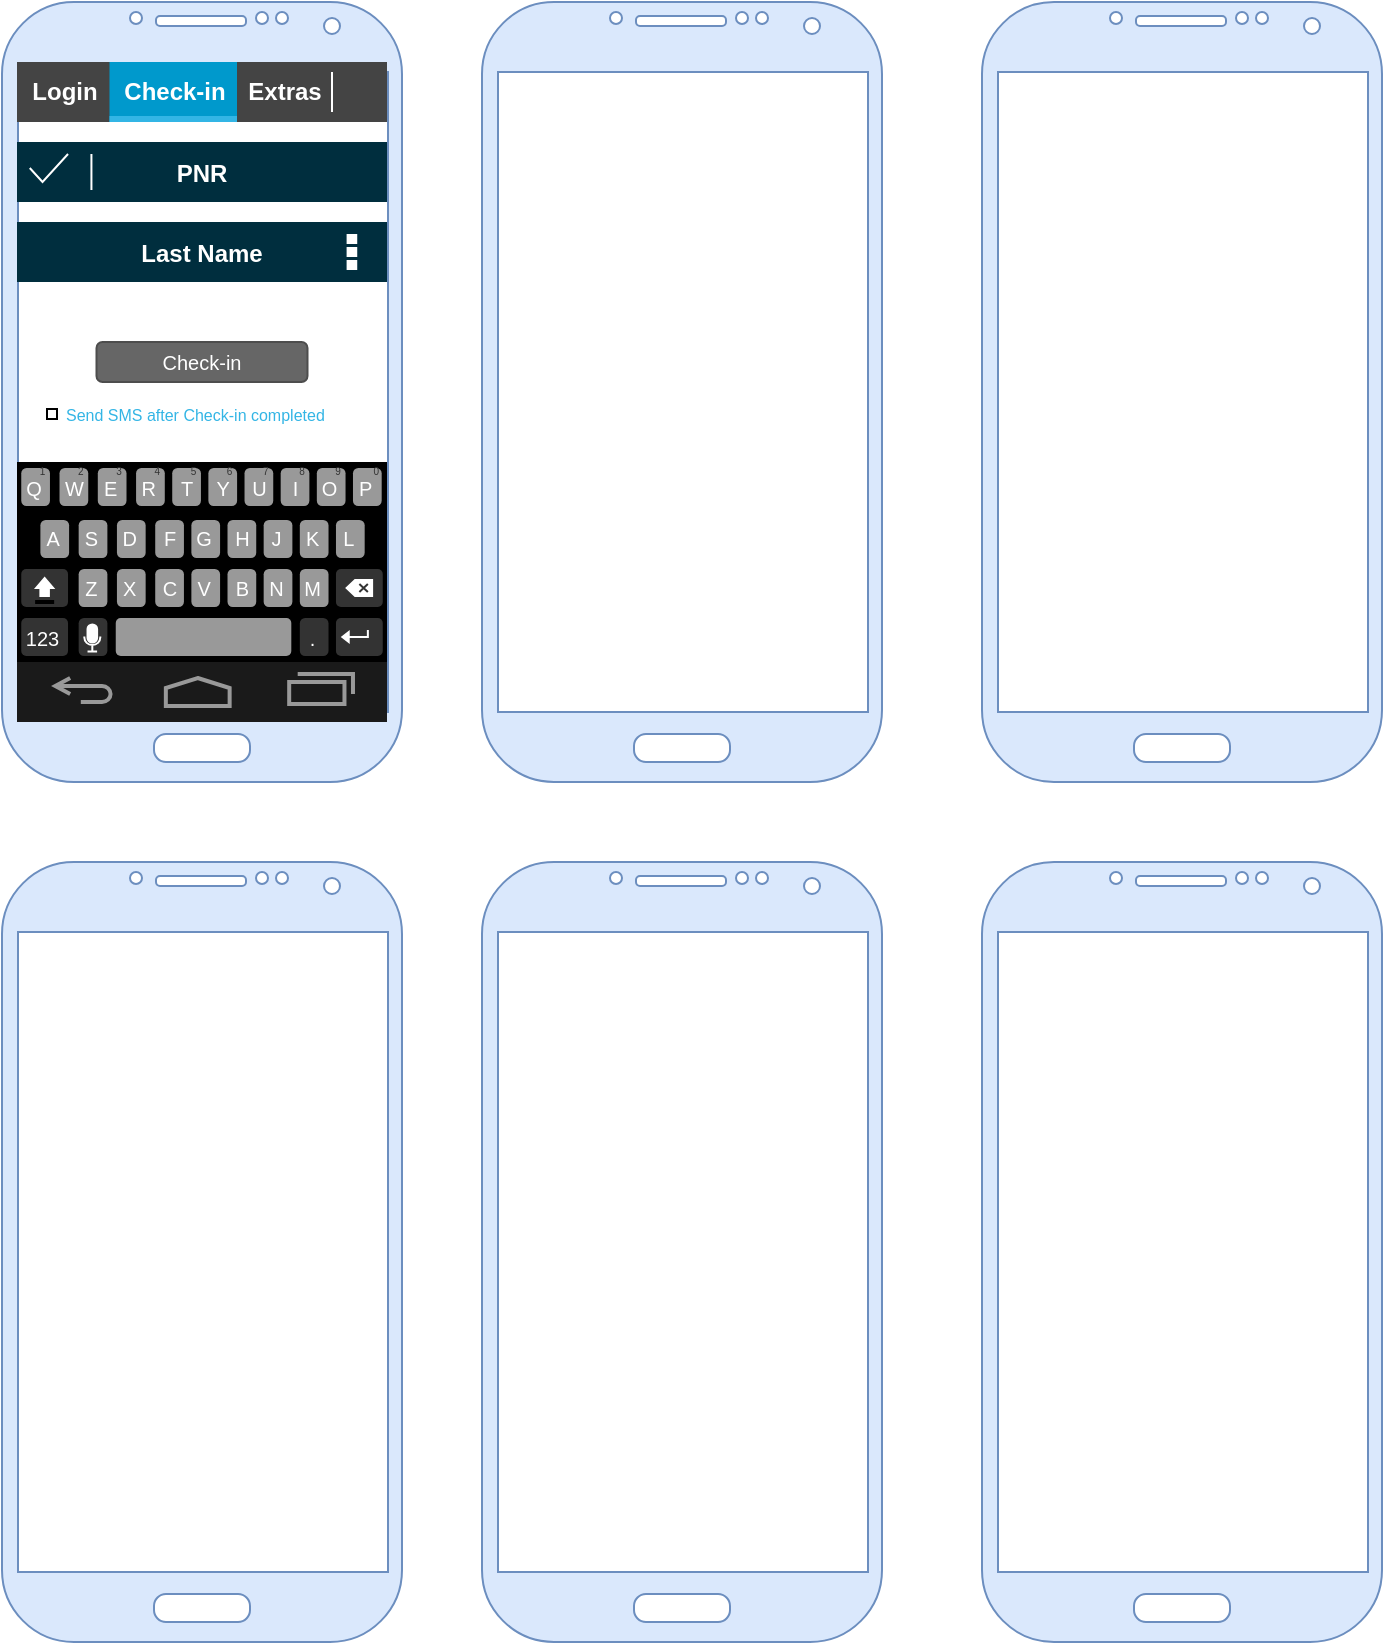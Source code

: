 <mxfile version="14.8.3" type="github" pages="2">
  <diagram id="GiF1lEFgnrvaRP9dCA5b" name="Page-2">
    <mxGraphModel dx="1729" dy="1689" grid="1" gridSize="10" guides="1" tooltips="1" connect="1" arrows="1" fold="1" page="1" pageScale="1" pageWidth="850" pageHeight="1100" math="0" shadow="0">
      <root>
        <mxCell id="lnj-oos2uStIl5TmH7iL-0" />
        <mxCell id="lnj-oos2uStIl5TmH7iL-1" parent="lnj-oos2uStIl5TmH7iL-0" />
        <mxCell id="lnj-oos2uStIl5TmH7iL-3" value="" style="verticalLabelPosition=bottom;verticalAlign=top;html=1;shadow=0;dashed=0;strokeWidth=1;shape=mxgraph.android.phone2;strokeColor=#6c8ebf;fillColor=#dae8fc;" parent="lnj-oos2uStIl5TmH7iL-1" vertex="1">
          <mxGeometry x="-800" y="-1070" width="200" height="390" as="geometry" />
        </mxCell>
        <mxCell id="lnj-oos2uStIl5TmH7iL-4" value="" style="verticalLabelPosition=bottom;verticalAlign=top;html=1;shadow=0;dashed=0;strokeWidth=1;shape=mxgraph.android.phone2;strokeColor=#6c8ebf;fillColor=#dae8fc;" parent="lnj-oos2uStIl5TmH7iL-1" vertex="1">
          <mxGeometry x="-560" y="-1070" width="200" height="390" as="geometry" />
        </mxCell>
        <mxCell id="lnj-oos2uStIl5TmH7iL-5" value="" style="verticalLabelPosition=bottom;verticalAlign=top;html=1;shadow=0;dashed=0;strokeWidth=1;shape=mxgraph.android.phone2;strokeColor=#6c8ebf;fillColor=#dae8fc;" parent="lnj-oos2uStIl5TmH7iL-1" vertex="1">
          <mxGeometry x="-800" y="-640" width="200" height="390" as="geometry" />
        </mxCell>
        <mxCell id="lnj-oos2uStIl5TmH7iL-6" value="" style="verticalLabelPosition=bottom;verticalAlign=top;html=1;shadow=0;dashed=0;strokeWidth=1;shape=mxgraph.android.phone2;strokeColor=#6c8ebf;fillColor=#dae8fc;" parent="lnj-oos2uStIl5TmH7iL-1" vertex="1">
          <mxGeometry x="-560" y="-640" width="200" height="390" as="geometry" />
        </mxCell>
        <mxCell id="lnj-oos2uStIl5TmH7iL-7" value="" style="verticalLabelPosition=bottom;verticalAlign=top;html=1;shadow=0;dashed=0;strokeWidth=1;shape=mxgraph.android.phone2;strokeColor=#6c8ebf;fillColor=#dae8fc;" parent="lnj-oos2uStIl5TmH7iL-1" vertex="1">
          <mxGeometry x="-310" y="-1070" width="200" height="390" as="geometry" />
        </mxCell>
        <mxCell id="lnj-oos2uStIl5TmH7iL-8" value="" style="verticalLabelPosition=bottom;verticalAlign=top;html=1;shadow=0;dashed=0;strokeWidth=1;shape=mxgraph.android.phone2;strokeColor=#6c8ebf;fillColor=#dae8fc;" parent="lnj-oos2uStIl5TmH7iL-1" vertex="1">
          <mxGeometry x="-310" y="-640" width="200" height="390" as="geometry" />
        </mxCell>
        <mxCell id="Ntbc2ch3VnPoXwqwGhgo-2" value="" style="verticalLabelPosition=bottom;verticalAlign=top;html=1;shadow=0;dashed=0;strokeWidth=2;shape=mxgraph.android.navigation_bar_1;fillColor=#1A1A1A;strokeColor=#999999;" vertex="1" parent="lnj-oos2uStIl5TmH7iL-1">
          <mxGeometry x="-792.5" y="-740" width="185" height="30" as="geometry" />
        </mxCell>
        <mxCell id="Ntbc2ch3VnPoXwqwGhgo-3" value="" style="strokeWidth=1;html=1;shadow=0;dashed=0;shape=mxgraph.android.contextual_split_action_bar;fillColor=#002E3E;fontColor=#FFFFFF;" vertex="1" parent="lnj-oos2uStIl5TmH7iL-1">
          <mxGeometry x="-792.5" y="-1000" width="185" height="70" as="geometry" />
        </mxCell>
        <mxCell id="Ntbc2ch3VnPoXwqwGhgo-4" value="PNR" style="shape=transparent;fontStyle=1;fontColor=#ffffff;" vertex="1" parent="Ntbc2ch3VnPoXwqwGhgo-3">
          <mxGeometry width="185" height="30" as="geometry" />
        </mxCell>
        <mxCell id="Ntbc2ch3VnPoXwqwGhgo-5" value="Last Name" style="shape=transparent;fontStyle=1;fontColor=#ffffff;" vertex="1" parent="Ntbc2ch3VnPoXwqwGhgo-3">
          <mxGeometry y="40" width="185" height="30" as="geometry" />
        </mxCell>
        <mxCell id="Ntbc2ch3VnPoXwqwGhgo-11" value="" style="verticalLabelPosition=bottom;verticalAlign=top;html=1;shadow=0;dashed=0;strokeWidth=1;shape=mxgraph.android.keyboard;" vertex="1" parent="lnj-oos2uStIl5TmH7iL-1">
          <mxGeometry x="-792.5" y="-840" width="185" height="100" as="geometry" />
        </mxCell>
        <mxCell id="Ntbc2ch3VnPoXwqwGhgo-13" value="" style="strokeWidth=1;html=1;shadow=0;dashed=0;shape=mxgraph.android.rrect;rSize=0;fillColor=#444444;strokeColor=none;" vertex="1" parent="lnj-oos2uStIl5TmH7iL-1">
          <mxGeometry x="-792.5" y="-1040" width="185" height="30" as="geometry" />
        </mxCell>
        <mxCell id="Ntbc2ch3VnPoXwqwGhgo-14" value="Login" style="strokeWidth=1;html=1;shadow=0;dashed=0;shape=mxgraph.android.anchor;fontStyle=1;fontColor=#ffffff;" vertex="1" parent="Ntbc2ch3VnPoXwqwGhgo-13">
          <mxGeometry width="46.25" height="30" as="geometry" />
        </mxCell>
        <mxCell id="Ntbc2ch3VnPoXwqwGhgo-15" value="Check-in" style="strokeWidth=1;html=1;shadow=0;dashed=0;shape=mxgraph.android.rrect;rSize=0;fontStyle=1;fillColor=#0099cc;strokeColor=none;fontColor=#ffffff;" vertex="1" parent="Ntbc2ch3VnPoXwqwGhgo-13">
          <mxGeometry x="46.25" width="63.75" height="30" as="geometry" />
        </mxCell>
        <mxCell id="Ntbc2ch3VnPoXwqwGhgo-16" value="" style="strokeWidth=1;html=1;shadow=0;dashed=0;shape=mxgraph.android.rrect;rSize=0;fillColor=#33b5e5;strokeColor=none;" vertex="1" parent="Ntbc2ch3VnPoXwqwGhgo-15">
          <mxGeometry y="27" width="63.75" height="3" as="geometry" />
        </mxCell>
        <mxCell id="Ntbc2ch3VnPoXwqwGhgo-17" value="Extras" style="strokeWidth=1;html=1;shadow=0;dashed=0;shape=mxgraph.android.anchor;fontStyle=1;fontColor=#ffffff;" vertex="1" parent="Ntbc2ch3VnPoXwqwGhgo-13">
          <mxGeometry x="106.25" width="53.75" height="30" as="geometry" />
        </mxCell>
        <mxCell id="Ntbc2ch3VnPoXwqwGhgo-18" value="" style="strokeWidth=1;html=1;shadow=0;dashed=0;shape=mxgraph.android.anchor;fontStyle=1;fontColor=#ffffff;" vertex="1" parent="Ntbc2ch3VnPoXwqwGhgo-13">
          <mxGeometry x="138.75" width="46.25" height="30" as="geometry" />
        </mxCell>
        <mxCell id="Ntbc2ch3VnPoXwqwGhgo-19" value="" style="shape=line;strokeColor=#ffffff;direction=south;" vertex="1" parent="Ntbc2ch3VnPoXwqwGhgo-13">
          <mxGeometry x="152.5" y="5" width="10" height="20" as="geometry" />
        </mxCell>
        <mxCell id="Ntbc2ch3VnPoXwqwGhgo-21" value="Check-in" style="rounded=1;html=1;shadow=0;dashed=0;whiteSpace=wrap;fontSize=10;fillColor=#666666;align=center;strokeColor=#4D4D4D;fontColor=#ffffff;" vertex="1" parent="lnj-oos2uStIl5TmH7iL-1">
          <mxGeometry x="-752.75" y="-900" width="105.5" height="20" as="geometry" />
        </mxCell>
        <mxCell id="Ntbc2ch3VnPoXwqwGhgo-24" value="Send SMS after Check-in completed" style="strokeColor=inherit;fillColor=inherit;gradientColor=inherit;shape=transparent;align=left;spacingLeft=10;fontSize=8;fontColor=#33b5e5;" vertex="1" parent="lnj-oos2uStIl5TmH7iL-1">
          <mxGeometry x="-780" y="-870" width="165" height="12.5" as="geometry" />
        </mxCell>
        <mxCell id="Ntbc2ch3VnPoXwqwGhgo-25" value="" style="strokeColor=inherit;fillColor=inherit;gradientColor=inherit;shape=transparent;" vertex="1" parent="Ntbc2ch3VnPoXwqwGhgo-24">
          <mxGeometry y="6" as="geometry" />
        </mxCell>
        <mxCell id="Ntbc2ch3VnPoXwqwGhgo-26" value="" style="strokeColor=inherit;fillColor=inherit;gradientColor=inherit;strokeWidth=1;html=1;shadow=0;dashed=0;shape=mxgraph.android.rrect;rSize=0;resizable=0;" vertex="1" parent="Ntbc2ch3VnPoXwqwGhgo-25">
          <mxGeometry x="2.5" y="-2.5" width="5" height="5" as="geometry" />
        </mxCell>
      </root>
    </mxGraphModel>
  </diagram>
  <diagram name="Page-1" id="c9db0220-8083-56f3-ca83-edcdcd058819">
    <mxGraphModel dx="2930" dy="3716.5" grid="1" gridSize="10" guides="1" tooltips="1" connect="1" arrows="1" fold="1" page="1" pageScale="1.5" pageWidth="826" pageHeight="1169" background="none" math="0" shadow="0">
      <root>
        <mxCell id="0" style=";html=1;" />
        <mxCell id="1" style=";html=1;" parent="0" />
        <mxCell id="3d76a8aef4d5c911-1" value="" style="html=1;shadow=0;dashed=0;shape=mxgraph.bootstrap.rect;fillColor=#222222;strokeColor=none;whiteSpace=wrap;rounded=0;fontSize=12;fontColor=#000000;align=center;" parent="1" vertex="1">
          <mxGeometry x="40" y="70" width="1150" height="40" as="geometry" />
        </mxCell>
        <mxCell id="3d76a8aef4d5c911-2" value="Company" style="html=1;shadow=0;dashed=0;fillColor=none;strokeColor=none;shape=mxgraph.bootstrap.rect;fontColor=#999999;fontSize=14;whiteSpace=wrap;" parent="3d76a8aef4d5c911-1" vertex="1">
          <mxGeometry width="115" height="40" as="geometry" />
        </mxCell>
        <mxCell id="3d76a8aef4d5c911-3" value="People" style="html=1;shadow=0;dashed=0;shape=mxgraph.bootstrap.rect;fillColor=#000000;strokeColor=none;fontColor=#ffffff;spacingRight=30;whiteSpace=wrap;" parent="3d76a8aef4d5c911-1" vertex="1">
          <mxGeometry x="115" width="129.375" height="40" as="geometry" />
        </mxCell>
        <mxCell id="3d76a8aef4d5c911-4" value="84" style="html=1;shadow=0;dashed=0;shape=mxgraph.bootstrap.rrect;rSize=8;fillColor=#ff0000;strokeColor=none;fontColor=#ffffff;whiteSpace=wrap;" parent="3d76a8aef4d5c911-3" vertex="1">
          <mxGeometry x="1" y="0.5" width="25" height="16" relative="1" as="geometry">
            <mxPoint x="-30" y="-8" as="offset" />
          </mxGeometry>
        </mxCell>
        <mxCell id="3d76a8aef4d5c911-5" value="Violations" style="html=1;shadow=0;dashed=0;fillColor=none;strokeColor=none;shape=mxgraph.bootstrap.rect;fontColor=#999999;spacingRight=30;whiteSpace=wrap;" parent="3d76a8aef4d5c911-1" vertex="1">
          <mxGeometry x="244.375" width="158.125" height="40" as="geometry" />
        </mxCell>
        <mxCell id="3d76a8aef4d5c911-6" value="42" style="html=1;shadow=0;dashed=0;shape=mxgraph.bootstrap.rrect;rSize=8;fillColor=#ff0000;strokeColor=none;fontColor=#ffffff;whiteSpace=wrap;" parent="3d76a8aef4d5c911-5" vertex="1">
          <mxGeometry x="1" y="0.5" width="25" height="16" relative="1" as="geometry">
            <mxPoint x="-30" y="-8" as="offset" />
          </mxGeometry>
        </mxCell>
        <mxCell id="3d76a8aef4d5c911-7" value="Statistics" style="html=1;shadow=0;dashed=0;fillColor=none;strokeColor=none;shape=mxgraph.bootstrap.rect;fontColor=#999999;whiteSpace=wrap;" parent="3d76a8aef4d5c911-1" vertex="1">
          <mxGeometry x="402.5" width="115" height="40" as="geometry" />
        </mxCell>
        <mxCell id="3d76a8aef4d5c911-8" value="Settings" style="html=1;shadow=0;dashed=0;fillColor=none;strokeColor=none;shape=mxgraph.bootstrap.rect;fontColor=#999999;whiteSpace=wrap;" parent="3d76a8aef4d5c911-1" vertex="1">
          <mxGeometry x="517.5" width="100.625" height="40" as="geometry" />
        </mxCell>
        <mxCell id="3d76a8aef4d5c911-9" value="Profile" style="html=1;shadow=0;dashed=0;fillColor=none;strokeColor=none;shape=mxgraph.bootstrap.rect;fontColor=#999999;whiteSpace=wrap;" parent="3d76a8aef4d5c911-1" vertex="1">
          <mxGeometry x="948.75" width="100.625" height="40" as="geometry" />
        </mxCell>
        <mxCell id="3d76a8aef4d5c911-10" value="Log Out" style="html=1;shadow=0;dashed=0;fillColor=none;strokeColor=none;shape=mxgraph.bootstrap.rect;fontColor=#999999;whiteSpace=wrap;" parent="3d76a8aef4d5c911-1" vertex="1">
          <mxGeometry x="1049.375" width="100.625" height="40" as="geometry" />
        </mxCell>
        <mxCell id="3d76a8aef4d5c911-11" value="" style="html=1;shadow=0;dashed=0;shape=mxgraph.bootstrap.rrect;rSize=5;strokeColor=#dddddd;rounded=0;fontSize=12;align=center;" parent="1" vertex="1">
          <mxGeometry x="860" y="150" width="330" height="400" as="geometry" />
        </mxCell>
        <mxCell id="3d76a8aef4d5c911-12" value="320x200" style="shape=rect;fontSize=24;fillColor=#f0f0f0;strokeColor=none;fontColor=#999999;whiteSpace=wrap;" parent="3d76a8aef4d5c911-11" vertex="1">
          <mxGeometry x="5" y="5" width="320" height="200" as="geometry" />
        </mxCell>
        <mxCell id="3d76a8aef4d5c911-13" value="Thumbnail label" style="html=1;shadow=0;dashed=0;shape=mxgraph.bootstrap.anchor;fontSize=26;align=left;whiteSpace=wrap;" parent="3d76a8aef4d5c911-11" vertex="1">
          <mxGeometry x="15" y="220" width="300" height="40" as="geometry" />
        </mxCell>
        <mxCell id="3d76a8aef4d5c911-14" value="Cras justo odio, dapibus ac facilisis in, egestas eget quam. Donec id elit non mi porta gravida at eget metus. Nullam id dolor id nibh ultricies vehicula ut id elit." style="html=1;shadow=0;dashed=0;shape=mxgraph.bootstrap.anchor;strokeColor=#dddddd;whiteSpace=wrap;align=left;verticalAlign=top;fontSize=14;whiteSpace=wrap;" parent="3d76a8aef4d5c911-11" vertex="1">
          <mxGeometry x="15" y="260" width="300" height="80" as="geometry" />
        </mxCell>
        <mxCell id="3d76a8aef4d5c911-15" value="Button" style="html=1;shadow=0;dashed=0;shape=mxgraph.bootstrap.rrect;rSize=5;fontSize=16;fillColor=#3D8BCD;strokeColor=none;fontColor=#ffffff;whiteSpace=wrap;" parent="3d76a8aef4d5c911-11" vertex="1">
          <mxGeometry y="1" width="80" height="40" relative="1" as="geometry">
            <mxPoint x="15" y="-60" as="offset" />
          </mxGeometry>
        </mxCell>
        <mxCell id="3d76a8aef4d5c911-16" value="Button" style="html=1;shadow=0;dashed=0;shape=mxgraph.bootstrap.rrect;rSize=5;fontSize=16;strokeColor=#dddddd;whiteSpace=wrap;" parent="3d76a8aef4d5c911-11" vertex="1">
          <mxGeometry y="1" width="80" height="40" relative="1" as="geometry">
            <mxPoint x="100" y="-60" as="offset" />
          </mxGeometry>
        </mxCell>
        <mxCell id="3d76a8aef4d5c911-17" value="Template name" style="html=1;shadow=0;dashed=0;shape=mxgraph.bootstrap.rect;strokeColor=none;fillColor=none;fontColor=#999999;align=left;spacingLeft=5;whiteSpace=wrap;rounded=0;" parent="1" vertex="1">
          <mxGeometry x="40" y="130" width="200" height="20" as="geometry" />
        </mxCell>
        <mxCell id="3d76a8aef4d5c911-18" value="Uncompleted Profile" style="html=1;shadow=0;dashed=0;shape=mxgraph.bootstrap.rrect;rSize=5;strokeColor=#dddddd;;align=left;spacingLeft=10;fontSize=16;whiteSpace=wrap;rounded=0;" parent="1" vertex="1">
          <mxGeometry x="40" y="150" width="800" height="40" as="geometry" />
        </mxCell>
        <mxCell id="3d76a8aef4d5c911-19" value="Subject" style="html=1;shadow=0;dashed=0;shape=mxgraph.bootstrap.rect;strokeColor=none;fillColor=none;fontColor=#999999;align=left;spacingLeft=5;whiteSpace=wrap;rounded=0;" parent="1" vertex="1">
          <mxGeometry x="40" y="210" width="200" height="20" as="geometry" />
        </mxCell>
        <mxCell id="3d76a8aef4d5c911-20" value="Hello, %USER_FULL_NAME%" style="html=1;shadow=0;dashed=0;shape=mxgraph.bootstrap.rrect;rSize=5;strokeColor=#dddddd;align=left;spacingLeft=10;fontSize=16;whiteSpace=wrap;rounded=0;" parent="1" vertex="1">
          <mxGeometry x="40" y="230" width="800" height="40" as="geometry" />
        </mxCell>
        <mxCell id="3d76a8aef4d5c911-21" value="Insert System Variable" style="html=1;shadow=0;dashed=0;shape=mxgraph.bootstrap.rect;strokeColor=none;fillColor=none;align=right;fontSize=10;whiteSpace=wrap;rounded=0;" parent="1" vertex="1">
          <mxGeometry x="690" y="210" width="120" height="20" as="geometry" />
        </mxCell>
        <mxCell id="3d76a8aef4d5c911-22" value="" style="shape=triangle;strokeColor=none;fillColor=#000000;direction=south;rounded=0;shadow=1;fontSize=12;fontColor=#000000;align=center;html=1;" parent="1" vertex="1">
          <mxGeometry x="812" y="217" width="8" height="4" as="geometry" />
        </mxCell>
        <mxCell id="3d76a8aef4d5c911-23" value="Message" style="html=1;shadow=0;dashed=0;shape=mxgraph.bootstrap.rect;strokeColor=none;fillColor=none;fontColor=#999999;align=left;spacingLeft=5;whiteSpace=wrap;rounded=0;" parent="1" vertex="1">
          <mxGeometry x="40" y="290" width="200" height="20" as="geometry" />
        </mxCell>
        <mxCell id="3d76a8aef4d5c911-24" value="Hello %USER_FULL_NAME%!&#xa;&#xa;At vero eos et accusamus et iusto odio dignissimos ducimus, qui blanditiis praesentium voluptatum deleniti atque corrupti, quosdolores et quas molestias excepturi sint, obcaecati cupiditate non provident, similique sunt in culpa, qui officia deserunt mollitiaanimi, id est laborum et dolorum fuga. Et harum quidem rerum facilis est et expedita distinctio. Nam libero tempore, cum solutanobis est eligendi optio, cumque nihil impedit, quo minus id, quod maxime placeat, facere possimus, omnis voluptas assumendaest, omnis dolor repellendus." style="html=1;shadow=0;dashed=0;shape=mxgraph.bootstrap.rrect;rSize=5;fontSize=12;strokeColor=#dddddd;align=left;spacing=10;verticalAlign=top;whiteSpace=wrap;rounded=0;" parent="1" vertex="1">
          <mxGeometry x="40" y="310" width="800" height="240" as="geometry" />
        </mxCell>
        <mxCell id="3d76a8aef4d5c911-25" value="Insert System Variable" style="html=1;shadow=0;dashed=0;shape=mxgraph.bootstrap.rect;strokeColor=none;fillColor=none;align=right;fontSize=10;whiteSpace=wrap;rounded=0;" parent="1" vertex="1">
          <mxGeometry x="690" y="290" width="120" height="20" as="geometry" />
        </mxCell>
        <mxCell id="3d76a8aef4d5c911-26" value="" style="shape=triangle;strokeColor=none;fillColor=#000000;direction=south;rounded=0;shadow=1;fontSize=12;fontColor=#000000;align=center;html=1;" parent="1" vertex="1">
          <mxGeometry x="812" y="297" width="8" height="4" as="geometry" />
        </mxCell>
        <mxCell id="3d76a8aef4d5c911-27" value="%USER_FULL_NAME%&#xa;%USER_EMAIL%&#xa;%USER_PROFILE_COMPLETENESS%&#xa;%USER_NUM_SUCCESS_TRADES%&#xa;%USER_FULL_NAME%&#xa;%USER_EMAIL%&#xa;%USER_PROFILE_COMPLETENESS%&#xa;%USER_NUM_SUCCESS_SELLS%" style="html=1;shadow=0;dashed=0;shape=mxgraph.bootstrap.rrect;fontSize=12;rSize=2;strokeColor=#dddddd;align=left;verticalAlign=top;spacing=10;shadow=1;whiteSpace=wrap;rounded=0;" parent="1" vertex="1">
          <mxGeometry x="590" y="305" width="240" height="140" as="geometry" />
        </mxCell>
        <mxCell id="3d76a8aef4d5c911-28" value="Message Type" style="html=1;shadow=0;dashed=0;shape=mxgraph.bootstrap.rect;strokeColor=none;fillColor=none;fontColor=#999999;align=left;spacingLeft=5;whiteSpace=wrap;rounded=0;" parent="1" vertex="1">
          <mxGeometry x="40" y="570" width="200" height="20" as="geometry" />
        </mxCell>
        <mxCell id="3d76a8aef4d5c911-29" value="Email + Push" style="html=1;shadow=0;dashed=0;shape=mxgraph.bootstrap.rrect;rSize=5;strokeColor=#dddddd;align=left;spacingLeft=10;fontSize=16;whiteSpace=wrap;rounded=0;" parent="1" vertex="1">
          <mxGeometry x="40" y="590" width="390" height="40" as="geometry" />
        </mxCell>
        <mxCell id="3d76a8aef4d5c911-30" value="" style="shape=triangle;strokeColor=none;fillColor=#000000;direction=south;rounded=0;shadow=1;fontSize=12;fontColor=#000000;align=center;html=1;" parent="1" vertex="1">
          <mxGeometry x="410" y="607" width="10" height="5" as="geometry" />
        </mxCell>
        <mxCell id="3d76a8aef4d5c911-31" value="Tap target" style="html=1;shadow=0;dashed=0;shape=mxgraph.bootstrap.rect;strokeColor=none;fillColor=none;fontColor=#999999;align=left;spacingLeft=5;whiteSpace=wrap;rounded=0;" parent="1" vertex="1">
          <mxGeometry x="450" y="570" width="200" height="20" as="geometry" />
        </mxCell>
        <mxCell id="3d76a8aef4d5c911-32" value="Profile Screen" style="html=1;shadow=0;dashed=0;shape=mxgraph.bootstrap.rrect;rSize=5;strokeColor=#dddddd;align=left;spacingLeft=10;fontSize=16;whiteSpace=wrap;rounded=0;" parent="1" vertex="1">
          <mxGeometry x="450" y="590" width="390" height="40" as="geometry" />
        </mxCell>
        <mxCell id="3d76a8aef4d5c911-33" value="" style="shape=triangle;strokeColor=none;fillColor=#000000;direction=south;rounded=0;shadow=1;fontSize=12;fontColor=#000000;align=center;html=1;" parent="1" vertex="1">
          <mxGeometry x="820" y="607" width="10" height="5" as="geometry" />
        </mxCell>
        <mxCell id="3d76a8aef4d5c911-34" value="Send to Group" style="html=1;shadow=0;dashed=0;shape=mxgraph.bootstrap.rect;strokeColor=none;fillColor=none;fontColor=#999999;align=left;spacingLeft=5;whiteSpace=wrap;rounded=0;" parent="1" vertex="1">
          <mxGeometry x="40" y="650" width="200" height="20" as="geometry" />
        </mxCell>
        <mxCell id="3d76a8aef4d5c911-35" value="Top Management" style="html=1;shadow=0;dashed=0;shape=mxgraph.bootstrap.checkbox;fontSize=12;strokeColor=#999999;align=left;labelPosition=right;spacingLeft=5;rounded=0;" parent="1" vertex="1">
          <mxGeometry x="50" y="673" width="14" height="14" as="geometry" />
        </mxCell>
        <mxCell id="3d76a8aef4d5c911-36" value="Marketing Department" style="html=1;shadow=0;dashed=0;shape=mxgraph.bootstrap.rrect;fontSize=12;rSize=3;strokeColor=#999999;align=left;labelPosition=right;spacingLeft=5;rounded=0;" parent="1" vertex="1">
          <mxGeometry x="50" y="693" width="14" height="14" as="geometry" />
        </mxCell>
        <mxCell id="3d76a8aef4d5c911-37" value="Design Department" style="html=1;shadow=0;dashed=0;shape=mxgraph.bootstrap.checkbox;fontSize=12;strokeColor=#999999;align=left;labelPosition=right;spacingLeft=5;rounded=0;" parent="1" vertex="1">
          <mxGeometry x="50" y="713" width="14" height="14" as="geometry" />
        </mxCell>
        <mxCell id="3d76a8aef4d5c911-38" value="Financial Department" style="html=1;shadow=0;dashed=0;shape=mxgraph.bootstrap.rrect;fontSize=12;rSize=3;strokeColor=#999999;align=left;labelPosition=right;spacingLeft=5;rounded=0;" parent="1" vertex="1">
          <mxGeometry x="50" y="733" width="14" height="14" as="geometry" />
        </mxCell>
        <mxCell id="3d76a8aef4d5c911-39" value="Supply Department" style="html=1;shadow=0;dashed=0;shape=mxgraph.bootstrap.rrect;fontSize=12;rSize=3;strokeColor=#999999;align=left;labelPosition=right;spacingLeft=5;rounded=0;" parent="1" vertex="1">
          <mxGeometry x="50" y="753" width="14" height="14" as="geometry" />
        </mxCell>
        <mxCell id="3d76a8aef4d5c911-40" value="Set Type" style="html=1;shadow=0;dashed=0;shape=mxgraph.bootstrap.rect;strokeColor=none;fillColor=none;fontColor=#999999;align=left;spacingLeft=5;whiteSpace=wrap;rounded=0;" parent="1" vertex="1">
          <mxGeometry x="450" y="650" width="200" height="20" as="geometry" />
        </mxCell>
        <mxCell id="3d76a8aef4d5c911-41" value="" style="shape=ellipse;dashed=0;strokeColor=#999999;fillColor=#ffffff;html=1;rounded=0;shadow=1;fontSize=12;fontColor=#000000;align=center;" parent="1" vertex="1">
          <mxGeometry x="460" y="673" width="14" height="14" as="geometry" />
        </mxCell>
        <mxCell id="3d76a8aef4d5c911-42" value="News" style="html=1;shadow=0;dashed=0;shape=mxgraph.bootstrap.rrect;align=center;rSize=3;strokeColor=none;fillColor=#58B957;fontColor=#ffffff;fontStyle=1;fontSize=10;whiteSpace=wrap;rounded=0;" parent="1" vertex="1">
          <mxGeometry x="480" y="673" width="40" height="14" as="geometry" />
        </mxCell>
        <mxCell id="3d76a8aef4d5c911-43" value="" style="html=1;shadow=0;dashed=0;shape=mxgraph.bootstrap.radioButton;strokeColor=#999999;fillColor=#ffffff;rounded=0;fontSize=12;fontColor=#000000;align=center;" parent="1" vertex="1">
          <mxGeometry x="460" y="693" width="14" height="14" as="geometry" />
        </mxCell>
        <mxCell id="3d76a8aef4d5c911-44" value="Reports" style="html=1;shadow=0;dashed=0;shape=mxgraph.bootstrap.rrect;align=center;rSize=3;strokeColor=none;fillColor=#55BFE0;fontColor=#ffffff;fontStyle=1;fontSize=10;whiteSpace=wrap;rounded=0;" parent="1" vertex="1">
          <mxGeometry x="480" y="693" width="50" height="14" as="geometry" />
        </mxCell>
        <mxCell id="3d76a8aef4d5c911-45" value="" style="shape=ellipse;dashed=0;strokeColor=#999999;fillColor=#ffffff;html=1;rounded=0;shadow=1;fontSize=12;fontColor=#000000;align=center;" parent="1" vertex="1">
          <mxGeometry x="460" y="713" width="14" height="14" as="geometry" />
        </mxCell>
        <mxCell id="3d76a8aef4d5c911-46" value="Documents" style="html=1;shadow=0;dashed=0;shape=mxgraph.bootstrap.rrect;align=center;rSize=3;strokeColor=none;fillColor=#EFAC43;fontColor=#ffffff;fontStyle=1;fontSize=10;whiteSpace=wrap;rounded=0;" parent="1" vertex="1">
          <mxGeometry x="480" y="713" width="70" height="14" as="geometry" />
        </mxCell>
        <mxCell id="3d76a8aef4d5c911-47" value="" style="shape=ellipse;dashed=0;strokeColor=#999999;fillColor=#ffffff;html=1;rounded=0;shadow=1;fontSize=12;fontColor=#000000;align=center;" parent="1" vertex="1">
          <mxGeometry x="460" y="733" width="14" height="14" as="geometry" />
        </mxCell>
        <mxCell id="3d76a8aef4d5c911-48" value="Media" style="html=1;shadow=0;dashed=0;shape=mxgraph.bootstrap.rrect;align=center;rSize=3;strokeColor=none;fillColor=#3D8BCD;fontColor=#ffffff;fontStyle=1;fontSize=10;whiteSpace=wrap;rounded=0;" parent="1" vertex="1">
          <mxGeometry x="480" y="733" width="40" height="14" as="geometry" />
        </mxCell>
        <mxCell id="3d76a8aef4d5c911-49" value="" style="shape=ellipse;dashed=0;strokeColor=#999999;fillColor=#ffffff;html=1;rounded=0;shadow=1;fontSize=12;fontColor=#000000;align=center;" parent="1" vertex="1">
          <mxGeometry x="460" y="753" width="14" height="14" as="geometry" />
        </mxCell>
        <mxCell id="3d76a8aef4d5c911-50" value="Text" style="html=1;shadow=0;dashed=0;shape=mxgraph.bootstrap.rrect;align=center;rSize=3;strokeColor=none;fillColor=#999999;fontColor=#ffffff;fontStyle=1;fontSize=10;whiteSpace=wrap;rounded=0;" parent="1" vertex="1">
          <mxGeometry x="480" y="753" width="30" height="14" as="geometry" />
        </mxCell>
        <mxCell id="3d76a8aef4d5c911-51" value="Save Template" style="html=1;shadow=0;dashed=0;shape=mxgraph.bootstrap.rrect;align=center;rSize=5;strokeColor=none;fillColor=#3D8BCD;fontColor=#ffffff;fontSize=16;whiteSpace=wrap;rounded=0;" parent="1" vertex="1">
          <mxGeometry x="40" y="810" width="150" height="40" as="geometry" />
        </mxCell>
        <mxCell id="3d76a8aef4d5c911-52" value="Cancel" style="html=1;shadow=0;dashed=0;shape=mxgraph.bootstrap.rrect;align=center;rSize=5;strokeColor=#dddddd;fontSize=16;whiteSpace=wrap;rounded=0;" parent="1" vertex="1">
          <mxGeometry x="210" y="810" width="100" height="40" as="geometry" />
        </mxCell>
        <mxCell id="3d76a8aef4d5c911-53" value="Delete Template" style="html=1;shadow=0;dashed=0;shape=mxgraph.bootstrap.rrect;align=center;rSize=5;strokeColor=none;fillColor=#DB524C;fontColor=#ffffff;fontSize=16;whiteSpace=wrap;rounded=0;" parent="1" vertex="1">
          <mxGeometry x="670" y="810" width="170" height="40" as="geometry" />
        </mxCell>
        <mxCell id="3d76a8aef4d5c911-54" value="" style="html=1;shadow=0;dashed=0;shape=mxgraph.bootstrap.rrect;rSize=5;strokeColor=#dddddd;rounded=0;fontSize=12;align=center;" parent="1" vertex="1">
          <mxGeometry x="860" y="580" width="330" height="400" as="geometry" />
        </mxCell>
        <mxCell id="3d76a8aef4d5c911-55" value="320x200" style="shape=rect;fontSize=24;fillColor=#f0f0f0;strokeColor=none;fontColor=#999999;whiteSpace=wrap;" parent="3d76a8aef4d5c911-54" vertex="1">
          <mxGeometry x="5" y="5" width="320" height="200" as="geometry" />
        </mxCell>
        <mxCell id="3d76a8aef4d5c911-56" value="Thumbnail label" style="html=1;shadow=0;dashed=0;shape=mxgraph.bootstrap.anchor;fontSize=26;align=left;whiteSpace=wrap;" parent="3d76a8aef4d5c911-54" vertex="1">
          <mxGeometry x="15" y="220" width="300" height="40" as="geometry" />
        </mxCell>
        <mxCell id="3d76a8aef4d5c911-57" value="Cras justo odio, dapibus ac facilisis in, egestas eget quam. Donec id elit non mi porta gravida at eget metus. Nullam id dolor id nibh ultricies vehicula ut id elit." style="html=1;shadow=0;dashed=0;shape=mxgraph.bootstrap.anchor;strokeColor=#dddddd;whiteSpace=wrap;align=left;verticalAlign=top;fontSize=14;whiteSpace=wrap;" parent="3d76a8aef4d5c911-54" vertex="1">
          <mxGeometry x="15" y="260" width="300" height="80" as="geometry" />
        </mxCell>
        <mxCell id="3d76a8aef4d5c911-58" value="Button" style="html=1;shadow=0;dashed=0;shape=mxgraph.bootstrap.rrect;rSize=5;fontSize=16;fillColor=#3D8BCD;strokeColor=none;fontColor=#ffffff;whiteSpace=wrap;" parent="3d76a8aef4d5c911-54" vertex="1">
          <mxGeometry y="1" width="80" height="40" relative="1" as="geometry">
            <mxPoint x="15" y="-60" as="offset" />
          </mxGeometry>
        </mxCell>
        <mxCell id="3d76a8aef4d5c911-59" value="Button" style="html=1;shadow=0;dashed=0;shape=mxgraph.bootstrap.rrect;rSize=5;fontSize=16;strokeColor=#dddddd;whiteSpace=wrap;" parent="3d76a8aef4d5c911-54" vertex="1">
          <mxGeometry y="1" width="80" height="40" relative="1" as="geometry">
            <mxPoint x="100" y="-60" as="offset" />
          </mxGeometry>
        </mxCell>
        <mxCell id="ruR5F4NrzjjK8RRmLcbf-1" value="&lt;b&gt;&lt;font style=&quot;font-size: 20px&quot;&gt;Primary card title&lt;/font&gt;&lt;/b&gt;&lt;br style=&quot;font-size: 14px&quot;&gt;&lt;br style=&quot;font-size: 14px&quot;&gt;Some quick example text to build on the card title and make up the bulk of the card&#39;s content." style="html=1;shadow=0;dashed=0;shape=mxgraph.bootstrap.rrect;rSize=5;strokeColor=#0071D5;html=1;whiteSpace=wrap;fillColor=#0085FC;fontColor=#ffffff;verticalAlign=bottom;align=left;spacing=20;spacingBottom=0;fontSize=14;" vertex="1" parent="1">
          <mxGeometry x="300" y="-750" width="250" height="180" as="geometry" />
        </mxCell>
        <mxCell id="ruR5F4NrzjjK8RRmLcbf-2" value="Header" style="html=1;shadow=0;dashed=0;shape=mxgraph.bootstrap.topButton;rSize=5;perimeter=none;whiteSpace=wrap;fillColor=#0081F4;strokeColor=#0071D5;fontColor=#ffffff;resizeWidth=1;fontSize=18;align=left;spacing=20;" vertex="1" parent="ruR5F4NrzjjK8RRmLcbf-1">
          <mxGeometry width="250" height="50" relative="1" as="geometry" />
        </mxCell>
        <mxCell id="ruR5F4NrzjjK8RRmLcbf-3" value="" style="html=1;shadow=0;dashed=0;shape=mxgraph.bootstrap.rrect;rSize=5;strokeColor=#DFDFDF;html=1;whiteSpace=wrap;fillColor=#FFFFFF;fontColor=#000000;" vertex="1" parent="1">
          <mxGeometry x="610" y="-560" width="250" height="270" as="geometry" />
        </mxCell>
        <mxCell id="ruR5F4NrzjjK8RRmLcbf-4" value="Dapibus ac facilisis in" style="strokeColor=inherit;fillColor=inherit;gradientColor=inherit;fontColor=inherit;html=1;shadow=0;dashed=0;shape=mxgraph.bootstrap.topButton;rSize=5;perimeter=none;whiteSpace=wrap;resizeWidth=1;align=left;spacing=10;" vertex="1" parent="ruR5F4NrzjjK8RRmLcbf-3">
          <mxGeometry width="250" height="30" relative="1" as="geometry" />
        </mxCell>
        <mxCell id="ruR5F4NrzjjK8RRmLcbf-5" value="A simple primary list group item" style="html=1;fillColor=#B8DCFE;strokeColor=#A1C0DE;fontColor=#004583;shadow=0;dashed=0;perimeter=none;whiteSpace=wrap;resizeWidth=1;align=left;spacing=10;" vertex="1" parent="ruR5F4NrzjjK8RRmLcbf-3">
          <mxGeometry width="250" height="30" relative="1" as="geometry">
            <mxPoint y="30" as="offset" />
          </mxGeometry>
        </mxCell>
        <mxCell id="ruR5F4NrzjjK8RRmLcbf-6" value="A simple secondary list group item" style="html=1;fillColor=#D6D8DB;strokeColor=#BBBDC0;fontColor=#383D41;shadow=0;dashed=0;perimeter=none;whiteSpace=wrap;resizeWidth=1;align=left;spacing=10;" vertex="1" parent="ruR5F4NrzjjK8RRmLcbf-3">
          <mxGeometry width="250" height="30" relative="1" as="geometry">
            <mxPoint y="60" as="offset" />
          </mxGeometry>
        </mxCell>
        <mxCell id="ruR5F4NrzjjK8RRmLcbf-7" value="A simple success list group item" style="html=1;fillColor=#C4E6CC;strokeColor=#ABC9B2;fontColor=#ABC9B2;shadow=0;dashed=0;perimeter=none;whiteSpace=wrap;resizeWidth=1;align=left;spacing=10;" vertex="1" parent="ruR5F4NrzjjK8RRmLcbf-3">
          <mxGeometry width="250" height="30" relative="1" as="geometry">
            <mxPoint y="90" as="offset" />
          </mxGeometry>
        </mxCell>
        <mxCell id="ruR5F4NrzjjK8RRmLcbf-8" value="A simple danger list group item" style="html=1;fillColor=#F4C5CB;strokeColor=#D5ACB2;fontColor=#711623;shadow=0;dashed=0;perimeter=none;whiteSpace=wrap;resizeWidth=1;align=left;spacing=10;" vertex="1" parent="ruR5F4NrzjjK8RRmLcbf-3">
          <mxGeometry width="250" height="30" relative="1" as="geometry">
            <mxPoint y="120" as="offset" />
          </mxGeometry>
        </mxCell>
        <mxCell id="ruR5F4NrzjjK8RRmLcbf-9" value="A simple warning list group item" style="html=1;fillColor=#FFECBC;strokeColor=#DFCEA4;fontColor=#856110;shadow=0;dashed=0;perimeter=none;whiteSpace=wrap;resizeWidth=1;align=left;spacing=10;" vertex="1" parent="ruR5F4NrzjjK8RRmLcbf-3">
          <mxGeometry width="250" height="30" relative="1" as="geometry">
            <mxPoint y="150" as="offset" />
          </mxGeometry>
        </mxCell>
        <mxCell id="ruR5F4NrzjjK8RRmLcbf-10" value="A simple info list group item" style="html=1;fillColor=#BFE6EB;strokeColor=#A7C9CE;fontColor=#0E5560;shadow=0;dashed=0;perimeter=none;whiteSpace=wrap;resizeWidth=1;align=left;spacing=10;" vertex="1" parent="ruR5F4NrzjjK8RRmLcbf-3">
          <mxGeometry width="250" height="30" relative="1" as="geometry">
            <mxPoint y="180" as="offset" />
          </mxGeometry>
        </mxCell>
        <mxCell id="ruR5F4NrzjjK8RRmLcbf-11" value="A simple light list group item" style="html=1;fillColor=#FDFDFE;strokeColor=#DDDDDE;fontColor=#818182;shadow=0;dashed=0;perimeter=none;whiteSpace=wrap;resizeWidth=1;align=left;spacing=10;" vertex="1" parent="ruR5F4NrzjjK8RRmLcbf-3">
          <mxGeometry width="250" height="30" relative="1" as="geometry">
            <mxPoint y="210" as="offset" />
          </mxGeometry>
        </mxCell>
        <mxCell id="ruR5F4NrzjjK8RRmLcbf-12" value="A simple dark list group item" style="html=1;shadow=0;dashed=0;shape=mxgraph.bootstrap.bottomButton;fillColor=#C6C8CA;strokeColor=#ADAFB1;fontColor=#1B1E21;rSize=5;perimeter=none;whiteSpace=wrap;resizeWidth=1;resizeHeight=0;align=left;spacing=10;" vertex="1" parent="ruR5F4NrzjjK8RRmLcbf-3">
          <mxGeometry y="1" width="250" height="30" relative="1" as="geometry">
            <mxPoint y="-30" as="offset" />
          </mxGeometry>
        </mxCell>
        <mxCell id="ruR5F4NrzjjK8RRmLcbf-13" value="" style="html=1;shadow=0;dashed=0;shape=mxgraph.bootstrap.rrect;rSize=5;strokeColor=#DEE2E6;html=1;whiteSpace=wrap;fillColor=#ffffff;fontColor=#0085FC;" vertex="1" parent="1">
          <mxGeometry x="560" y="-30" width="120" height="40" as="geometry" />
        </mxCell>
        <mxCell id="ruR5F4NrzjjK8RRmLcbf-14" value="1" style="strokeColor=inherit;fillColor=inherit;gradientColor=inherit;html=1;shadow=0;dashed=0;shape=mxgraph.bootstrap.leftButton;rSize=5;perimeter=none;whiteSpace=wrap;resizeHeight=1;fillColor=#0085FC;strokeColor=none;fontColor=#ffffff;fontSize=16;" vertex="1" parent="ruR5F4NrzjjK8RRmLcbf-13">
          <mxGeometry width="40" height="40" relative="1" as="geometry" />
        </mxCell>
        <mxCell id="ruR5F4NrzjjK8RRmLcbf-15" value="2" style="strokeColor=inherit;fillColor=inherit;gradientColor=inherit;fontColor=inherit;html=1;shadow=0;dashed=0;perimeter=none;whiteSpace=wrap;resizeHeight=1;fontSize=16;" vertex="1" parent="ruR5F4NrzjjK8RRmLcbf-13">
          <mxGeometry width="40" height="40" relative="1" as="geometry">
            <mxPoint x="40" as="offset" />
          </mxGeometry>
        </mxCell>
        <mxCell id="ruR5F4NrzjjK8RRmLcbf-16" value="3" style="strokeColor=inherit;fillColor=inherit;gradientColor=inherit;fontColor=inherit;html=1;shadow=0;dashed=0;shape=mxgraph.bootstrap.rightButton;rSize=5;perimeter=none;whiteSpace=wrap;resizeHeight=1;fontSize=16;" vertex="1" parent="ruR5F4NrzjjK8RRmLcbf-13">
          <mxGeometry x="1" width="40" height="40" relative="1" as="geometry">
            <mxPoint x="-40" as="offset" />
          </mxGeometry>
        </mxCell>
        <mxCell id="ruR5F4NrzjjK8RRmLcbf-17" value="Loading..." style="html=1;shadow=0;dashed=0;shape=mxgraph.bootstrap.rrect;rSize=5;strokeColor=none;html=1;whiteSpace=wrap;fillColor=#59AFFD;fontColor=#ffffff;align=right;spacing=10;" vertex="1" parent="1">
          <mxGeometry x="300" y="-310" width="110" height="40" as="geometry" />
        </mxCell>
        <mxCell id="ruR5F4NrzjjK8RRmLcbf-18" value="" style="html=1;shadow=0;dashed=0;shape=mxgraph.basic.arc;startAngle=0.25;endAngle=1;strokeWidth=4;strokeColor=#ffffff;" vertex="1" parent="ruR5F4NrzjjK8RRmLcbf-17">
          <mxGeometry y="0.5" width="20" height="20" relative="1" as="geometry">
            <mxPoint x="15" y="-10" as="offset" />
          </mxGeometry>
        </mxCell>
        <mxCell id="ruR5F4NrzjjK8RRmLcbf-19" value="&lt;i&gt;Tooltip &lt;/i&gt;&lt;u&gt;with&lt;/u&gt; &lt;b&gt;HTML&lt;/b&gt;" style="html=1;shadow=0;dashed=0;shape=mxgraph.bootstrap.popover;fillColor=#1A1A1A;strokeColor=none;dx=60;dy=5;rSize=5;whiteSpace=wrap;verticalAlign=top;spacing=10;fontSize=12;spacingLeft=0;align=center;spacingTop=-10;fontColor=#FFFFFF;" vertex="1" parent="1">
          <mxGeometry x="560" y="-40" width="120" height="30" as="geometry" />
        </mxCell>
        <mxCell id="ruR5F4NrzjjK8RRmLcbf-20" value="Tooltip with HTML" style="html=1;shadow=0;dashed=0;shape=mxgraph.bootstrap.rrect;rSize=5;fillColor=#6C767D;strokeColor=none;perimeter=none;whiteSpace=wrap;resizeWidth=1;align=center;spacing=5;fontColor=#FFFFFF;fontSize=14;" vertex="1" parent="1">
          <mxGeometry x="550" y="-10" width="140" height="30" as="geometry" />
        </mxCell>
      </root>
    </mxGraphModel>
  </diagram>
</mxfile>
